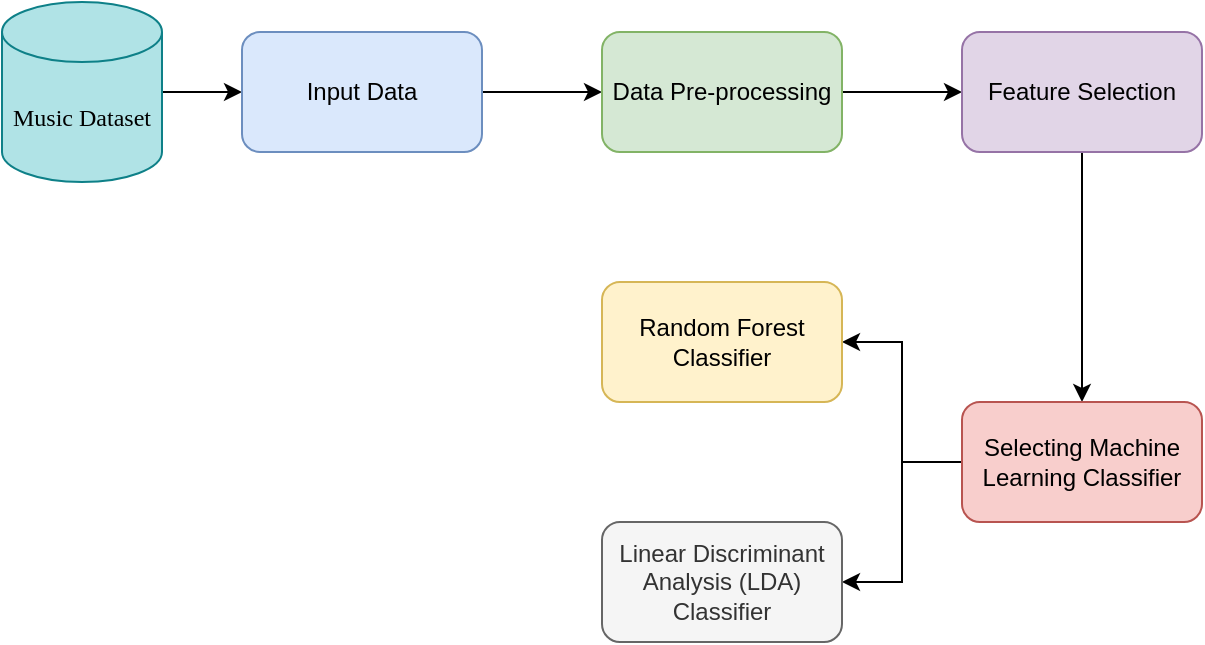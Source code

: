 <mxfile version="21.1.8" type="github">
  <diagram name="Page-1" id="KCYgNrp8mzLGK3hBjVOz">
    <mxGraphModel dx="1000" dy="646" grid="1" gridSize="10" guides="1" tooltips="1" connect="1" arrows="1" fold="1" page="1" pageScale="1" pageWidth="850" pageHeight="1100" math="0" shadow="0">
      <root>
        <mxCell id="0" />
        <mxCell id="1" parent="0" />
        <mxCell id="YtpAy4mG23N0Q5VTQB2m-3" style="edgeStyle=orthogonalEdgeStyle;rounded=0;orthogonalLoop=1;jettySize=auto;html=1;exitX=1;exitY=0.5;exitDx=0;exitDy=0;exitPerimeter=0;entryX=0;entryY=0.5;entryDx=0;entryDy=0;" edge="1" parent="1" source="YtpAy4mG23N0Q5VTQB2m-1" target="YtpAy4mG23N0Q5VTQB2m-2">
          <mxGeometry relative="1" as="geometry" />
        </mxCell>
        <mxCell id="YtpAy4mG23N0Q5VTQB2m-1" value="&lt;font face=&quot;Times New Roman&quot;&gt;Music Dataset&lt;/font&gt;" style="shape=cylinder3;whiteSpace=wrap;html=1;boundedLbl=1;backgroundOutline=1;size=15;fillColor=#b0e3e6;strokeColor=#0e8088;" vertex="1" parent="1">
          <mxGeometry x="80" y="70" width="80" height="90" as="geometry" />
        </mxCell>
        <mxCell id="YtpAy4mG23N0Q5VTQB2m-10" style="edgeStyle=orthogonalEdgeStyle;rounded=0;orthogonalLoop=1;jettySize=auto;html=1;exitX=1;exitY=0.5;exitDx=0;exitDy=0;entryX=0;entryY=0.5;entryDx=0;entryDy=0;" edge="1" parent="1" source="YtpAy4mG23N0Q5VTQB2m-2" target="YtpAy4mG23N0Q5VTQB2m-7">
          <mxGeometry relative="1" as="geometry" />
        </mxCell>
        <mxCell id="YtpAy4mG23N0Q5VTQB2m-2" value="Input Data" style="rounded=1;whiteSpace=wrap;html=1;fillColor=#dae8fc;strokeColor=#6c8ebf;" vertex="1" parent="1">
          <mxGeometry x="200" y="85" width="120" height="60" as="geometry" />
        </mxCell>
        <mxCell id="YtpAy4mG23N0Q5VTQB2m-11" style="edgeStyle=orthogonalEdgeStyle;rounded=0;orthogonalLoop=1;jettySize=auto;html=1;exitX=1;exitY=0.5;exitDx=0;exitDy=0;entryX=0;entryY=0.5;entryDx=0;entryDy=0;" edge="1" parent="1" source="YtpAy4mG23N0Q5VTQB2m-7" target="YtpAy4mG23N0Q5VTQB2m-8">
          <mxGeometry relative="1" as="geometry" />
        </mxCell>
        <mxCell id="YtpAy4mG23N0Q5VTQB2m-7" value="Data Pre-processing" style="rounded=1;whiteSpace=wrap;html=1;fillColor=#d5e8d4;strokeColor=#82b366;" vertex="1" parent="1">
          <mxGeometry x="380" y="85" width="120" height="60" as="geometry" />
        </mxCell>
        <mxCell id="YtpAy4mG23N0Q5VTQB2m-12" style="edgeStyle=orthogonalEdgeStyle;rounded=0;orthogonalLoop=1;jettySize=auto;html=1;exitX=0.5;exitY=1;exitDx=0;exitDy=0;entryX=0.5;entryY=0;entryDx=0;entryDy=0;" edge="1" parent="1" source="YtpAy4mG23N0Q5VTQB2m-8" target="YtpAy4mG23N0Q5VTQB2m-9">
          <mxGeometry relative="1" as="geometry" />
        </mxCell>
        <mxCell id="YtpAy4mG23N0Q5VTQB2m-8" value="Feature Selection" style="rounded=1;whiteSpace=wrap;html=1;fillColor=#e1d5e7;strokeColor=#9673a6;" vertex="1" parent="1">
          <mxGeometry x="560" y="85" width="120" height="60" as="geometry" />
        </mxCell>
        <mxCell id="YtpAy4mG23N0Q5VTQB2m-15" style="edgeStyle=orthogonalEdgeStyle;rounded=0;orthogonalLoop=1;jettySize=auto;html=1;entryX=1;entryY=0.5;entryDx=0;entryDy=0;" edge="1" parent="1" source="YtpAy4mG23N0Q5VTQB2m-9" target="YtpAy4mG23N0Q5VTQB2m-13">
          <mxGeometry relative="1" as="geometry" />
        </mxCell>
        <mxCell id="YtpAy4mG23N0Q5VTQB2m-16" style="edgeStyle=orthogonalEdgeStyle;rounded=0;orthogonalLoop=1;jettySize=auto;html=1;entryX=1;entryY=0.5;entryDx=0;entryDy=0;" edge="1" parent="1" source="YtpAy4mG23N0Q5VTQB2m-9" target="YtpAy4mG23N0Q5VTQB2m-14">
          <mxGeometry relative="1" as="geometry" />
        </mxCell>
        <mxCell id="YtpAy4mG23N0Q5VTQB2m-9" value="Selecting Machine Learning Classifier" style="rounded=1;whiteSpace=wrap;html=1;fillColor=#f8cecc;strokeColor=#b85450;" vertex="1" parent="1">
          <mxGeometry x="560" y="270" width="120" height="60" as="geometry" />
        </mxCell>
        <mxCell id="YtpAy4mG23N0Q5VTQB2m-13" value="Random Forest Classifier" style="rounded=1;whiteSpace=wrap;html=1;fillColor=#fff2cc;strokeColor=#d6b656;" vertex="1" parent="1">
          <mxGeometry x="380" y="210" width="120" height="60" as="geometry" />
        </mxCell>
        <mxCell id="YtpAy4mG23N0Q5VTQB2m-14" value="Linear Discriminant Analysis (LDA) Classifier" style="rounded=1;whiteSpace=wrap;html=1;fillColor=#f5f5f5;strokeColor=#666666;fontColor=#333333;" vertex="1" parent="1">
          <mxGeometry x="380" y="330" width="120" height="60" as="geometry" />
        </mxCell>
      </root>
    </mxGraphModel>
  </diagram>
</mxfile>

